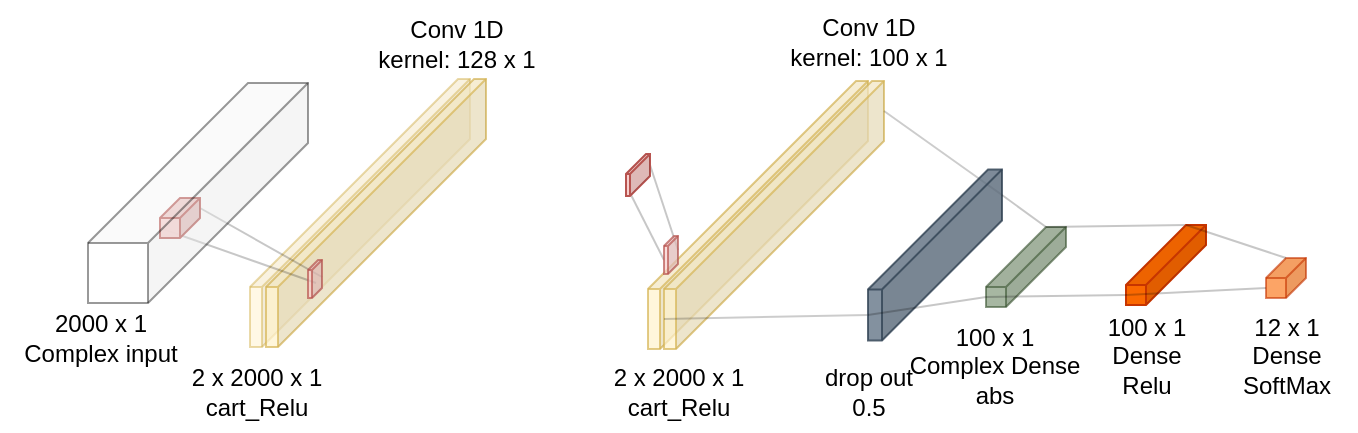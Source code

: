 <mxfile version="23.1.5" type="github">
  <diagram name="Page-1" id="1McUho_X-yhC6YgAozrL">
    <mxGraphModel dx="1364" dy="759" grid="1" gridSize="10" guides="1" tooltips="1" connect="1" arrows="1" fold="1" page="1" pageScale="1" pageWidth="850" pageHeight="1100" math="0" shadow="0">
      <root>
        <mxCell id="0" />
        <mxCell id="1" parent="0" />
        <mxCell id="wT0GYXemIt2AO4jlnJiB-3" value="2000 x 1&lt;br&gt;Complex input" style="text;html=1;align=center;verticalAlign=middle;resizable=0;points=[];autosize=1;strokeColor=none;fillColor=none;" parent="1" vertex="1">
          <mxGeometry x="60" y="180" width="100" height="40" as="geometry" />
        </mxCell>
        <mxCell id="wT0GYXemIt2AO4jlnJiB-13" value="Conv 1D&lt;br&gt;kernel: 128 x 1" style="text;html=1;align=center;verticalAlign=middle;resizable=0;points=[];autosize=1;strokeColor=none;fillColor=none;" parent="1" vertex="1">
          <mxGeometry x="237.5" y="32.5" width="100" height="40" as="geometry" />
        </mxCell>
        <mxCell id="wT0GYXemIt2AO4jlnJiB-23" value="" style="shape=cube;whiteSpace=wrap;html=1;boundedLbl=1;backgroundOutline=1;darkOpacity=0.05;darkOpacity2=0.1;size=104;rotation=0;flipV=0;flipH=1;fillColor=#fff2cc;strokeColor=#d6b656;opacity=50;" parent="1" vertex="1">
          <mxGeometry x="185" y="70.5" width="110" height="134" as="geometry" />
        </mxCell>
        <mxCell id="wT0GYXemIt2AO4jlnJiB-24" value="" style="shape=cube;whiteSpace=wrap;html=1;boundedLbl=1;backgroundOutline=1;darkOpacity=0.05;darkOpacity2=0.1;size=104;rotation=0;flipV=0;flipH=1;fillColor=#fff2cc;strokeColor=#d6b656;opacity=70;" parent="1" vertex="1">
          <mxGeometry x="193" y="70.5" width="110" height="134" as="geometry" />
        </mxCell>
        <mxCell id="wT0GYXemIt2AO4jlnJiB-26" style="edgeStyle=none;rounded=0;orthogonalLoop=1;jettySize=auto;html=1;entryX=0;entryY=0;entryDx=0;entryDy=8.5;entryPerimeter=0;endArrow=none;endFill=0;exitX=0;exitY=0;exitDx=0;exitDy=5;exitPerimeter=0;opacity=22;" parent="1" target="wT0GYXemIt2AO4jlnJiB-30" edge="1">
          <mxGeometry relative="1" as="geometry">
            <mxPoint x="160" y="135" as="sourcePoint" />
            <mxPoint x="227" y="166.5" as="targetPoint" />
          </mxGeometry>
        </mxCell>
        <mxCell id="wT0GYXemIt2AO4jlnJiB-27" style="rounded=0;orthogonalLoop=1;jettySize=auto;html=1;exitX=0;exitY=0;exitDx=20;exitDy=15;exitPerimeter=0;entryX=0;entryY=0;entryDx=3;entryDy=11.5;entryPerimeter=0;endArrow=none;endFill=0;opacity=22;" parent="1" target="wT0GYXemIt2AO4jlnJiB-30" edge="1">
          <mxGeometry relative="1" as="geometry">
            <mxPoint x="227" y="166.5" as="targetPoint" />
            <mxPoint x="140" y="145" as="sourcePoint" />
          </mxGeometry>
        </mxCell>
        <mxCell id="wT0GYXemIt2AO4jlnJiB-30" value="" style="shape=cube;whiteSpace=wrap;html=1;boundedLbl=1;backgroundOutline=1;darkOpacity=0.05;darkOpacity2=0.1;size=5;rotation=0;flipV=0;flipH=1;fillColor=#f8cecc;strokeColor=#b85450;opacity=70;" parent="1" vertex="1">
          <mxGeometry x="214" y="161" width="7" height="19" as="geometry" />
        </mxCell>
        <mxCell id="wT0GYXemIt2AO4jlnJiB-31" value="2 x 2000 x 1&lt;br&gt;cart_Relu" style="text;html=1;align=center;verticalAlign=middle;resizable=0;points=[];autosize=1;strokeColor=none;fillColor=none;" parent="1" vertex="1">
          <mxGeometry x="143" y="206.5" width="90" height="40" as="geometry" />
        </mxCell>
        <mxCell id="wT0GYXemIt2AO4jlnJiB-32" value="Conv 1D&lt;br&gt;kernel: 100 x 1" style="text;html=1;align=center;verticalAlign=middle;resizable=0;points=[];autosize=1;strokeColor=none;fillColor=none;" parent="1" vertex="1">
          <mxGeometry x="444" y="31.5" width="100" height="40" as="geometry" />
        </mxCell>
        <mxCell id="wT0GYXemIt2AO4jlnJiB-36" value="" style="shape=cube;whiteSpace=wrap;html=1;boundedLbl=1;backgroundOutline=1;darkOpacity=0.05;darkOpacity2=0.1;size=104;rotation=0;flipV=0;flipH=1;fillColor=#fff2cc;strokeColor=#d6b656;opacity=70;" parent="1" vertex="1">
          <mxGeometry x="384" y="71.5" width="110" height="134" as="geometry" />
        </mxCell>
        <mxCell id="wT0GYXemIt2AO4jlnJiB-37" value="" style="shape=cube;whiteSpace=wrap;html=1;boundedLbl=1;backgroundOutline=1;darkOpacity=0.05;darkOpacity2=0.1;size=104;rotation=0;flipV=0;flipH=1;fillColor=#fff2cc;strokeColor=#d6b656;opacity=70;" parent="1" vertex="1">
          <mxGeometry x="392" y="71.5" width="110" height="134" as="geometry" />
        </mxCell>
        <mxCell id="wT0GYXemIt2AO4jlnJiB-39" style="rounded=0;orthogonalLoop=1;jettySize=auto;html=1;exitX=0;exitY=0;exitDx=12;exitDy=15.5;exitPerimeter=0;entryX=0;entryY=0;entryDx=7;entryDy=12;entryPerimeter=0;endArrow=none;endFill=0;opacity=22;" parent="1" source="wT0GYXemIt2AO4jlnJiB-44" target="wT0GYXemIt2AO4jlnJiB-47" edge="1">
          <mxGeometry relative="1" as="geometry">
            <mxPoint x="442" y="152" as="targetPoint" />
            <mxPoint x="353" y="153" as="sourcePoint" />
          </mxGeometry>
        </mxCell>
        <mxCell id="wT0GYXemIt2AO4jlnJiB-42" style="edgeStyle=none;rounded=0;orthogonalLoop=1;jettySize=auto;html=1;exitX=0;exitY=0;exitDx=0;exitDy=5.5;exitPerimeter=0;entryX=0;entryY=0;entryDx=0;entryDy=7;entryPerimeter=0;endArrow=none;endFill=0;opacity=22;" parent="1" source="wT0GYXemIt2AO4jlnJiB-44" target="wT0GYXemIt2AO4jlnJiB-47" edge="1">
          <mxGeometry relative="1" as="geometry">
            <mxPoint x="353" y="133" as="sourcePoint" />
            <mxPoint x="449.0" y="147" as="targetPoint" />
          </mxGeometry>
        </mxCell>
        <mxCell id="wT0GYXemIt2AO4jlnJiB-43" value="2 x 2000 x 1&lt;br&gt;cart_Relu" style="text;html=1;align=center;verticalAlign=middle;resizable=0;points=[];autosize=1;strokeColor=none;fillColor=none;" parent="1" vertex="1">
          <mxGeometry x="354" y="206.5" width="90" height="40" as="geometry" />
        </mxCell>
        <mxCell id="wT0GYXemIt2AO4jlnJiB-44" value="" style="shape=cube;whiteSpace=wrap;html=1;boundedLbl=1;backgroundOutline=1;darkOpacity=0.05;darkOpacity2=0.1;size=10;rotation=0;flipV=0;flipH=1;fillColor=#f8cecc;strokeColor=#b85450;" parent="1" vertex="1">
          <mxGeometry x="373" y="108" width="12" height="21" as="geometry" />
        </mxCell>
        <mxCell id="wT0GYXemIt2AO4jlnJiB-47" value="" style="shape=cube;whiteSpace=wrap;html=1;boundedLbl=1;backgroundOutline=1;darkOpacity=0.05;darkOpacity2=0.1;size=5;rotation=0;flipV=0;flipH=1;fillColor=#f8cecc;strokeColor=#b85450;opacity=70;" parent="1" vertex="1">
          <mxGeometry x="392" y="149" width="7" height="19" as="geometry" />
        </mxCell>
        <mxCell id="wT0GYXemIt2AO4jlnJiB-52" value="drop out&lt;br&gt;0.5" style="text;html=1;align=center;verticalAlign=middle;resizable=0;points=[];autosize=1;strokeColor=none;fillColor=none;" parent="1" vertex="1">
          <mxGeometry x="459" y="206.5" width="70" height="40" as="geometry" />
        </mxCell>
        <mxCell id="wT0GYXemIt2AO4jlnJiB-53" style="edgeStyle=none;rounded=0;orthogonalLoop=1;jettySize=auto;html=1;exitX=0;exitY=0;exitDx=0;exitDy=15;exitPerimeter=0;entryX=0;entryY=0;entryDx=0;entryDy=12.75;entryPerimeter=0;endArrow=none;endFill=0;opacity=20;" parent="1" source="wT0GYXemIt2AO4jlnJiB-37" target="wT0GYXemIt2AO4jlnJiB-55" edge="1">
          <mxGeometry relative="1" as="geometry">
            <mxPoint x="517.5" y="120.75" as="targetPoint" />
          </mxGeometry>
        </mxCell>
        <mxCell id="wT0GYXemIt2AO4jlnJiB-54" style="edgeStyle=none;rounded=0;orthogonalLoop=1;jettySize=auto;html=1;exitX=0;exitY=0;exitDx=110;exitDy=119;exitPerimeter=0;entryX=0;entryY=0;entryDx=67;entryDy=72.75;entryPerimeter=0;endArrow=none;endFill=0;opacity=20;" parent="1" source="wT0GYXemIt2AO4jlnJiB-37" target="wT0GYXemIt2AO4jlnJiB-55" edge="1">
          <mxGeometry relative="1" as="geometry">
            <mxPoint x="450.5" y="180.75" as="targetPoint" />
          </mxGeometry>
        </mxCell>
        <mxCell id="wT0GYXemIt2AO4jlnJiB-55" value="&amp;nbsp;" style="shape=cube;whiteSpace=wrap;html=1;boundedLbl=1;backgroundOutline=1;darkOpacity=0.05;darkOpacity2=0.1;size=60;rotation=0;flipV=0;flipH=1;fillColor=#647687;strokeColor=#314354;fontColor=#ffffff;opacity=80;" parent="1" vertex="1">
          <mxGeometry x="494" y="115.75" width="67" height="85.5" as="geometry" />
        </mxCell>
        <mxCell id="wT0GYXemIt2AO4jlnJiB-59" value="" style="shape=cube;whiteSpace=wrap;html=1;boundedLbl=1;backgroundOutline=1;darkOpacity=0.05;darkOpacity2=0.1;size=30;rotation=0;flipV=0;flipH=1;opacity=60;fillColor=#6d8764;fontColor=#ffffff;strokeColor=#3A5431;" parent="1" vertex="1">
          <mxGeometry x="553" y="144.5" width="40" height="40" as="geometry" />
        </mxCell>
        <mxCell id="wT0GYXemIt2AO4jlnJiB-62" value="" style="shape=cube;whiteSpace=wrap;html=1;boundedLbl=1;backgroundOutline=1;darkOpacity=0.05;darkOpacity2=0.1;size=10;rotation=0;flipV=0;flipH=1;fillColor=#f8cecc;strokeColor=#b85450;opacity=95;" parent="1" vertex="1">
          <mxGeometry x="140" y="130" width="20" height="20" as="geometry" />
        </mxCell>
        <mxCell id="wT0GYXemIt2AO4jlnJiB-63" value="" style="shape=cube;whiteSpace=wrap;html=1;boundedLbl=1;backgroundOutline=1;darkOpacity=0.05;darkOpacity2=0.1;size=80;rotation=0;flipV=0;flipH=1;opacity=40;" parent="1" vertex="1">
          <mxGeometry x="104" y="72.5" width="110" height="110" as="geometry" />
        </mxCell>
        <mxCell id="wT0GYXemIt2AO4jlnJiB-65" style="edgeStyle=none;rounded=0;orthogonalLoop=1;jettySize=auto;html=1;exitX=0;exitY=0;exitDx=0;exitDy=12.75;exitPerimeter=0;entryX=0;entryY=0;entryDx=10;entryDy=0;entryPerimeter=0;endArrow=none;endFill=0;opacity=22;" parent="1" source="wT0GYXemIt2AO4jlnJiB-55" target="wT0GYXemIt2AO4jlnJiB-59" edge="1">
          <mxGeometry relative="1" as="geometry" />
        </mxCell>
        <mxCell id="wT0GYXemIt2AO4jlnJiB-66" style="edgeStyle=none;rounded=0;orthogonalLoop=1;jettySize=auto;html=1;exitX=0;exitY=0;exitDx=67;exitDy=72.75;exitPerimeter=0;entryX=0;entryY=0;entryDx=40;entryDy=35;entryPerimeter=0;endArrow=none;endFill=0;opacity=22;" parent="1" source="wT0GYXemIt2AO4jlnJiB-55" target="wT0GYXemIt2AO4jlnJiB-59" edge="1">
          <mxGeometry relative="1" as="geometry" />
        </mxCell>
        <mxCell id="wT0GYXemIt2AO4jlnJiB-68" value="100 x 1&lt;br&gt;Complex Dense&lt;br&gt;abs" style="text;html=1;align=center;verticalAlign=middle;resizable=0;points=[];autosize=1;strokeColor=none;fillColor=none;" parent="1" vertex="1">
          <mxGeometry x="502" y="183.5" width="110" height="60" as="geometry" />
        </mxCell>
        <mxCell id="wT0GYXemIt2AO4jlnJiB-69" value="100 x 1&lt;br&gt;Dense&lt;br&gt;Relu" style="text;html=1;align=center;verticalAlign=middle;resizable=0;points=[];autosize=1;strokeColor=none;fillColor=none;" parent="1" vertex="1">
          <mxGeometry x="603" y="179" width="60" height="60" as="geometry" />
        </mxCell>
        <mxCell id="wT0GYXemIt2AO4jlnJiB-70" value="" style="shape=cube;whiteSpace=wrap;html=1;boundedLbl=1;backgroundOutline=1;darkOpacity=0.05;darkOpacity2=0.1;size=10;rotation=0;flipV=0;flipH=1;opacity=60;fillColor=#fa6800;fontColor=#000000;strokeColor=#C73500;" parent="1" vertex="1">
          <mxGeometry x="693" y="160" width="20" height="20" as="geometry" />
        </mxCell>
        <mxCell id="wT0GYXemIt2AO4jlnJiB-71" style="edgeStyle=none;rounded=0;orthogonalLoop=1;jettySize=auto;html=1;exitX=0;exitY=0;exitDx=10;exitDy=0;exitPerimeter=0;entryX=0;entryY=0;entryDx=10;entryDy=0;entryPerimeter=0;endArrow=none;endFill=0;opacity=22;" parent="1" source="wT0GYXemIt2AO4jlnJiB-59" target="wT0GYXemIt2AO4jlnJiB-72" edge="1">
          <mxGeometry relative="1" as="geometry">
            <mxPoint x="597" y="116" as="sourcePoint" />
            <mxPoint x="663" y="148.5" as="targetPoint" />
          </mxGeometry>
        </mxCell>
        <mxCell id="wT0GYXemIt2AO4jlnJiB-72" value="" style="shape=cube;whiteSpace=wrap;html=1;boundedLbl=1;backgroundOutline=1;darkOpacity=0.05;darkOpacity2=0.1;size=30;rotation=0;flipV=0;flipH=1;fillColor=#fa6800;fontColor=#000000;strokeColor=#C73500;" parent="1" vertex="1">
          <mxGeometry x="623" y="143.5" width="40" height="40" as="geometry" />
        </mxCell>
        <mxCell id="wT0GYXemIt2AO4jlnJiB-74" style="edgeStyle=none;rounded=0;orthogonalLoop=1;jettySize=auto;html=1;exitX=0;exitY=0;exitDx=40;exitDy=35;exitPerimeter=0;entryX=0;entryY=0;entryDx=40;entryDy=35;entryPerimeter=0;endArrow=none;endFill=0;opacity=22;" parent="1" source="wT0GYXemIt2AO4jlnJiB-59" target="wT0GYXemIt2AO4jlnJiB-72" edge="1">
          <mxGeometry relative="1" as="geometry">
            <mxPoint x="603" y="157" as="sourcePoint" />
            <mxPoint x="673" y="158.5" as="targetPoint" />
          </mxGeometry>
        </mxCell>
        <mxCell id="wT0GYXemIt2AO4jlnJiB-77" value="12 x 1&lt;br&gt;Dense&lt;br&gt;SoftMax" style="text;html=1;align=center;verticalAlign=middle;resizable=0;points=[];autosize=1;strokeColor=none;fillColor=none;" parent="1" vertex="1">
          <mxGeometry x="668" y="179" width="70" height="60" as="geometry" />
        </mxCell>
        <mxCell id="wT0GYXemIt2AO4jlnJiB-78" style="rounded=0;orthogonalLoop=1;jettySize=auto;html=1;exitX=0;exitY=0;exitDx=40;exitDy=35;exitPerimeter=0;entryX=0;entryY=0;entryDx=20;entryDy=15;entryPerimeter=0;endArrow=none;endFill=0;opacity=22;" parent="1" source="wT0GYXemIt2AO4jlnJiB-72" target="wT0GYXemIt2AO4jlnJiB-70" edge="1">
          <mxGeometry relative="1" as="geometry" />
        </mxCell>
        <mxCell id="wT0GYXemIt2AO4jlnJiB-79" style="edgeStyle=none;rounded=0;orthogonalLoop=1;jettySize=auto;html=1;exitX=0;exitY=0;exitDx=10;exitDy=0;exitPerimeter=0;entryX=0;entryY=0;entryDx=10;entryDy=0;entryPerimeter=0;endArrow=none;endFill=0;opacity=22;" parent="1" source="wT0GYXemIt2AO4jlnJiB-72" target="wT0GYXemIt2AO4jlnJiB-70" edge="1">
          <mxGeometry relative="1" as="geometry" />
        </mxCell>
      </root>
    </mxGraphModel>
  </diagram>
</mxfile>
